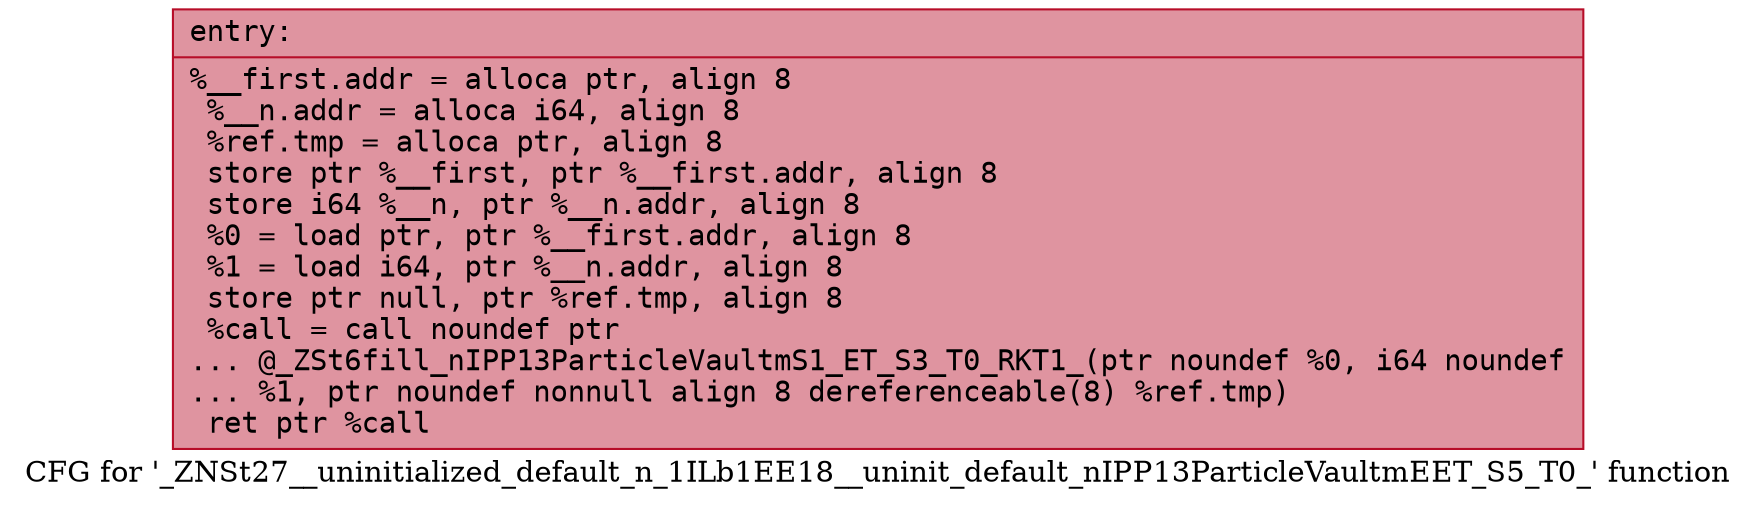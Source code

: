 digraph "CFG for '_ZNSt27__uninitialized_default_n_1ILb1EE18__uninit_default_nIPP13ParticleVaultmEET_S5_T0_' function" {
	label="CFG for '_ZNSt27__uninitialized_default_n_1ILb1EE18__uninit_default_nIPP13ParticleVaultmEET_S5_T0_' function";

	Node0x559071150140 [shape=record,color="#b70d28ff", style=filled, fillcolor="#b70d2870" fontname="Courier",label="{entry:\l|  %__first.addr = alloca ptr, align 8\l  %__n.addr = alloca i64, align 8\l  %ref.tmp = alloca ptr, align 8\l  store ptr %__first, ptr %__first.addr, align 8\l  store i64 %__n, ptr %__n.addr, align 8\l  %0 = load ptr, ptr %__first.addr, align 8\l  %1 = load i64, ptr %__n.addr, align 8\l  store ptr null, ptr %ref.tmp, align 8\l  %call = call noundef ptr\l... @_ZSt6fill_nIPP13ParticleVaultmS1_ET_S3_T0_RKT1_(ptr noundef %0, i64 noundef\l... %1, ptr noundef nonnull align 8 dereferenceable(8) %ref.tmp)\l  ret ptr %call\l}"];
}
